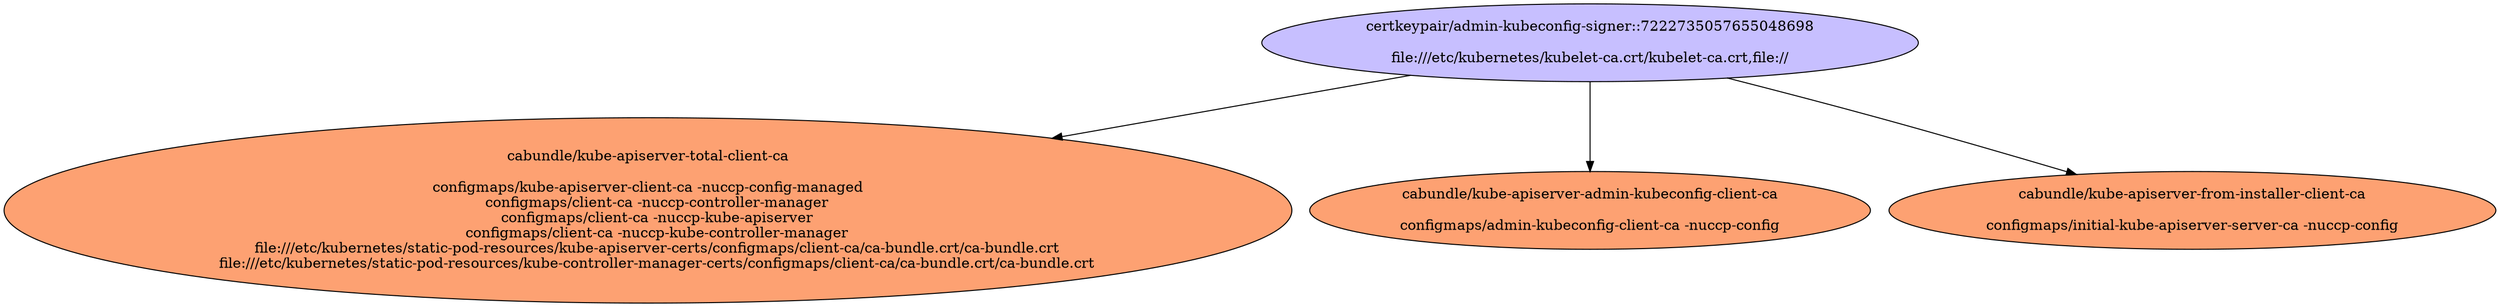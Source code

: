 digraph "Local Certificate" {
  // Node definitions.
  5 [
    label="certkeypair/admin-kubeconfig-signer::7222735057655048698\n\nfile:///etc/kubernetes/kubelet-ca.crt/kubelet-ca.crt,file://\n"
    style=filled
    fillcolor="#c7bfff"
  ];
  14 [
    label="cabundle/kube-apiserver-total-client-ca\n\nconfigmaps/kube-apiserver-client-ca -nuccp-config-managed\n    configmaps/client-ca -nuccp-controller-manager\n    configmaps/client-ca -nuccp-kube-apiserver\n    configmaps/client-ca -nuccp-kube-controller-manager\n    file:///etc/kubernetes/static-pod-resources/kube-apiserver-certs/configmaps/client-ca/ca-bundle.crt/ca-bundle.crt\n    file:///etc/kubernetes/static-pod-resources/kube-controller-manager-certs/configmaps/client-ca/ca-bundle.crt/ca-bundle.crt\n"
    style=filled
    fillcolor="#fda172"
  ];
  17 [
    label="cabundle/kube-apiserver-admin-kubeconfig-client-ca\n\nconfigmaps/admin-kubeconfig-client-ca -nuccp-config\n"
    style=filled
    fillcolor="#fda172"
  ];
  21 [
    label="cabundle/kube-apiserver-from-installer-client-ca\n\nconfigmaps/initial-kube-apiserver-server-ca -nuccp-config\n"
    style=filled
    fillcolor="#fda172"
  ];

  // Edge definitions.
  5 -> 14;
  5 -> 17;
  5 -> 21;
}